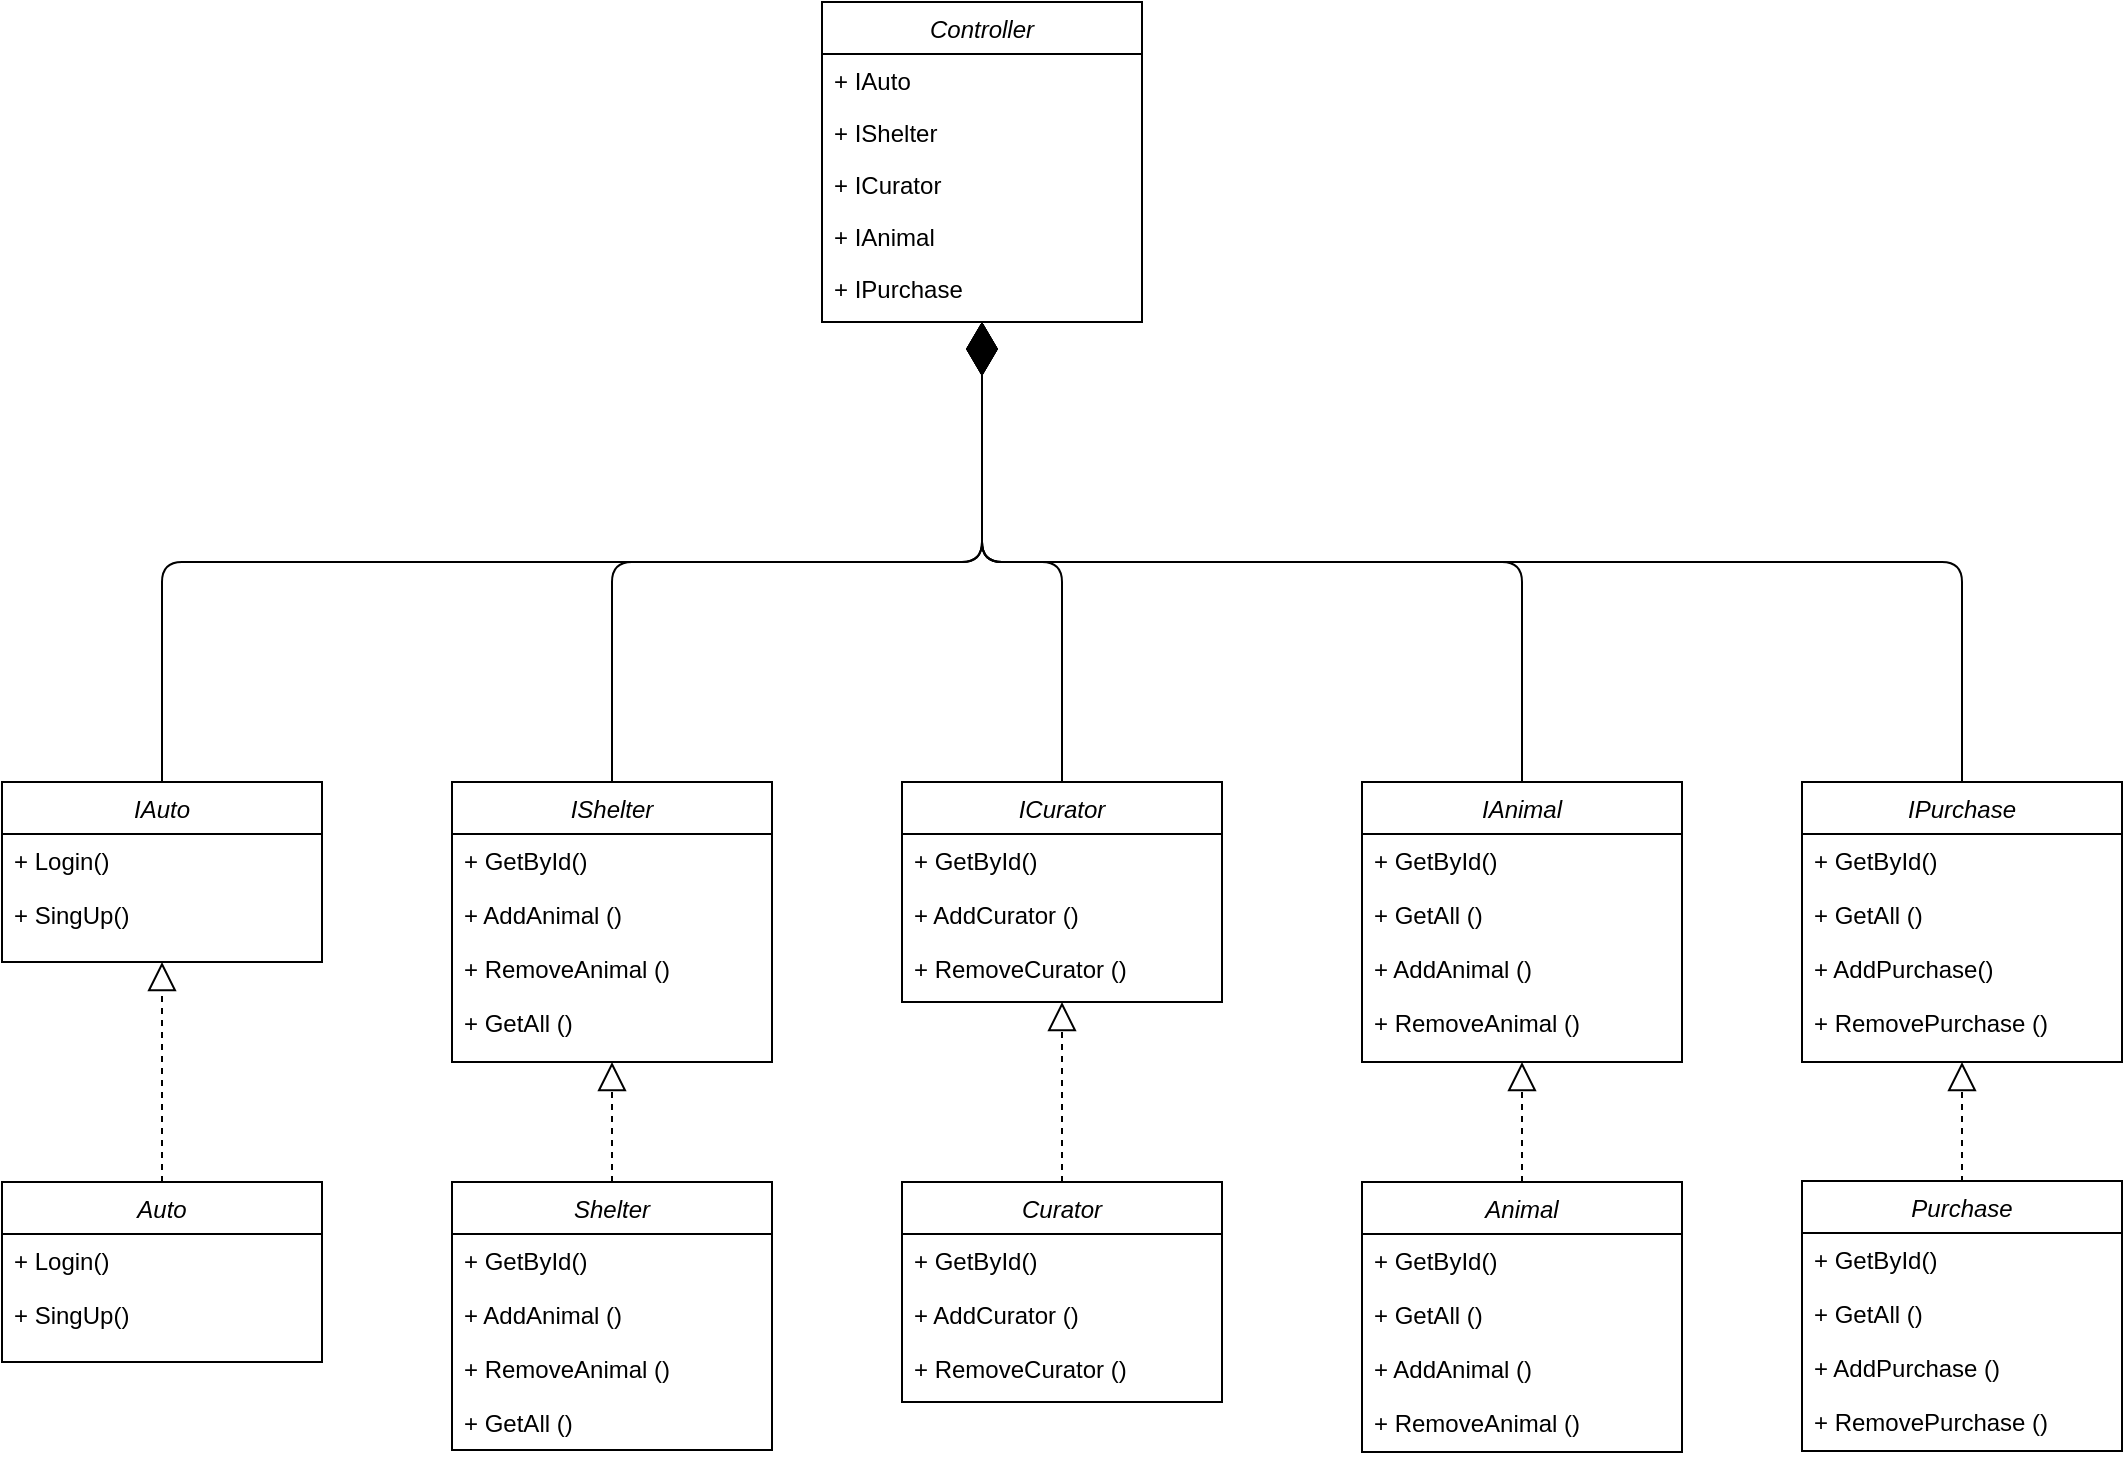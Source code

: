 <mxfile version="21.4.0" type="device">
  <diagram id="8ztOecQNgquD8MF6msak" name="Page-1">
    <mxGraphModel dx="1235" dy="674" grid="1" gridSize="10" guides="1" tooltips="1" connect="1" arrows="1" fold="1" page="1" pageScale="1" pageWidth="850" pageHeight="1100" math="0" shadow="0">
      <root>
        <mxCell id="0" />
        <mxCell id="1" parent="0" />
        <mxCell id="2" value="Controller" style="swimlane;fontStyle=2;align=center;verticalAlign=top;childLayout=stackLayout;horizontal=1;startSize=26;horizontalStack=0;resizeParent=1;resizeLast=0;collapsible=1;marginBottom=0;rounded=0;shadow=0;strokeWidth=1;" parent="1" vertex="1">
          <mxGeometry x="410" y="280" width="160" height="160" as="geometry">
            <mxRectangle x="220" y="120" width="160" height="26" as="alternateBounds" />
          </mxGeometry>
        </mxCell>
        <mxCell id="4" value="+ IAuto" style="text;align=left;verticalAlign=top;spacingLeft=4;spacingRight=4;overflow=hidden;rotatable=0;points=[[0,0.5],[1,0.5]];portConstraint=eastwest;rounded=0;shadow=0;html=0;" parent="2" vertex="1">
          <mxGeometry y="26" width="160" height="26" as="geometry" />
        </mxCell>
        <mxCell id="5" value="+ IShelter" style="text;align=left;verticalAlign=top;spacingLeft=4;spacingRight=4;overflow=hidden;rotatable=0;points=[[0,0.5],[1,0.5]];portConstraint=eastwest;rounded=0;shadow=0;html=0;" parent="2" vertex="1">
          <mxGeometry y="52" width="160" height="26" as="geometry" />
        </mxCell>
        <mxCell id="6" value="+ ICurator" style="text;align=left;verticalAlign=top;spacingLeft=4;spacingRight=4;overflow=hidden;rotatable=0;points=[[0,0.5],[1,0.5]];portConstraint=eastwest;rounded=0;shadow=0;html=0;" parent="2" vertex="1">
          <mxGeometry y="78" width="160" height="26" as="geometry" />
        </mxCell>
        <mxCell id="7" value="+ IAnimal" style="text;align=left;verticalAlign=top;spacingLeft=4;spacingRight=4;overflow=hidden;rotatable=0;points=[[0,0.5],[1,0.5]];portConstraint=eastwest;rounded=0;shadow=0;html=0;" parent="2" vertex="1">
          <mxGeometry y="104" width="160" height="26" as="geometry" />
        </mxCell>
        <mxCell id="W4vAiNo6CAo6J-bxIwZZ-68" value="+ IPurchase" style="text;align=left;verticalAlign=top;spacingLeft=4;spacingRight=4;overflow=hidden;rotatable=0;points=[[0,0.5],[1,0.5]];portConstraint=eastwest;rounded=0;shadow=0;html=0;" vertex="1" parent="2">
          <mxGeometry y="130" width="160" height="27" as="geometry" />
        </mxCell>
        <mxCell id="24" value="IAuto" style="swimlane;fontStyle=2;align=center;verticalAlign=top;childLayout=stackLayout;horizontal=1;startSize=26;horizontalStack=0;resizeParent=1;resizeLast=0;collapsible=1;marginBottom=0;rounded=0;shadow=0;strokeWidth=1;" parent="1" vertex="1">
          <mxGeometry y="670" width="160" height="90" as="geometry">
            <mxRectangle x="220" y="120" width="160" height="26" as="alternateBounds" />
          </mxGeometry>
        </mxCell>
        <mxCell id="25" value="+ Login()" style="text;align=left;verticalAlign=top;spacingLeft=4;spacingRight=4;overflow=hidden;rotatable=0;points=[[0,0.5],[1,0.5]];portConstraint=eastwest;rounded=0;shadow=0;html=0;" parent="24" vertex="1">
          <mxGeometry y="26" width="160" height="27" as="geometry" />
        </mxCell>
        <mxCell id="26" value="+ SingUp()" style="text;align=left;verticalAlign=top;spacingLeft=4;spacingRight=4;overflow=hidden;rotatable=0;points=[[0,0.5],[1,0.5]];portConstraint=eastwest;rounded=0;shadow=0;html=0;" parent="24" vertex="1">
          <mxGeometry y="53" width="160" height="27" as="geometry" />
        </mxCell>
        <mxCell id="27" value="Auto" style="swimlane;fontStyle=2;align=center;verticalAlign=top;childLayout=stackLayout;horizontal=1;startSize=26;horizontalStack=0;resizeParent=1;resizeLast=0;collapsible=1;marginBottom=0;rounded=0;shadow=0;strokeWidth=1;" parent="1" vertex="1">
          <mxGeometry y="870" width="160" height="90" as="geometry">
            <mxRectangle x="220" y="120" width="160" height="26" as="alternateBounds" />
          </mxGeometry>
        </mxCell>
        <mxCell id="28" value="+ Login()" style="text;align=left;verticalAlign=top;spacingLeft=4;spacingRight=4;overflow=hidden;rotatable=0;points=[[0,0.5],[1,0.5]];portConstraint=eastwest;rounded=0;shadow=0;html=0;" parent="27" vertex="1">
          <mxGeometry y="26" width="160" height="27" as="geometry" />
        </mxCell>
        <mxCell id="29" value="+ SingUp()" style="text;align=left;verticalAlign=top;spacingLeft=4;spacingRight=4;overflow=hidden;rotatable=0;points=[[0,0.5],[1,0.5]];portConstraint=eastwest;rounded=0;shadow=0;html=0;" parent="27" vertex="1">
          <mxGeometry y="53" width="160" height="27" as="geometry" />
        </mxCell>
        <mxCell id="30" value="" style="endArrow=block;dashed=1;endFill=0;endSize=12;html=1;entryX=0.5;entryY=1;entryDx=0;entryDy=0;exitX=0.5;exitY=0;exitDx=0;exitDy=0;" parent="1" source="27" target="24" edge="1">
          <mxGeometry width="160" relative="1" as="geometry">
            <mxPoint x="180" y="930" as="sourcePoint" />
            <mxPoint x="340" y="930" as="targetPoint" />
          </mxGeometry>
        </mxCell>
        <mxCell id="31" value="" style="endArrow=diamondThin;endFill=1;endSize=24;html=1;entryX=0.5;entryY=1;entryDx=0;entryDy=0;exitX=0.5;exitY=0;exitDx=0;exitDy=0;" parent="1" source="24" target="2" edge="1">
          <mxGeometry width="160" relative="1" as="geometry">
            <mxPoint x="320" y="680" as="sourcePoint" />
            <mxPoint x="740" y="280" as="targetPoint" />
            <Array as="points">
              <mxPoint x="80" y="560" />
              <mxPoint x="490" y="560" />
            </Array>
          </mxGeometry>
        </mxCell>
        <mxCell id="32" value="IShelter" style="swimlane;fontStyle=2;align=center;verticalAlign=top;childLayout=stackLayout;horizontal=1;startSize=26;horizontalStack=0;resizeParent=1;resizeLast=0;collapsible=1;marginBottom=0;rounded=0;shadow=0;strokeWidth=1;" parent="1" vertex="1">
          <mxGeometry x="225" y="670" width="160" height="140" as="geometry">
            <mxRectangle x="220" y="120" width="160" height="26" as="alternateBounds" />
          </mxGeometry>
        </mxCell>
        <mxCell id="33" value="+ GetById()" style="text;align=left;verticalAlign=top;spacingLeft=4;spacingRight=4;overflow=hidden;rotatable=0;points=[[0,0.5],[1,0.5]];portConstraint=eastwest;rounded=0;shadow=0;html=0;" parent="32" vertex="1">
          <mxGeometry y="26" width="160" height="27" as="geometry" />
        </mxCell>
        <mxCell id="35" value="+ AddAnimal ()" style="text;align=left;verticalAlign=top;spacingLeft=4;spacingRight=4;overflow=hidden;rotatable=0;points=[[0,0.5],[1,0.5]];portConstraint=eastwest;rounded=0;shadow=0;html=0;" parent="32" vertex="1">
          <mxGeometry y="53" width="160" height="27" as="geometry" />
        </mxCell>
        <mxCell id="36" value="+ RemoveAnimal ()" style="text;align=left;verticalAlign=top;spacingLeft=4;spacingRight=4;overflow=hidden;rotatable=0;points=[[0,0.5],[1,0.5]];portConstraint=eastwest;rounded=0;shadow=0;html=0;" parent="32" vertex="1">
          <mxGeometry y="80" width="160" height="27" as="geometry" />
        </mxCell>
        <mxCell id="W4vAiNo6CAo6J-bxIwZZ-66" value="+ GetAll ()" style="text;align=left;verticalAlign=top;spacingLeft=4;spacingRight=4;overflow=hidden;rotatable=0;points=[[0,0.5],[1,0.5]];portConstraint=eastwest;rounded=0;shadow=0;html=0;" vertex="1" parent="32">
          <mxGeometry y="107" width="160" height="27" as="geometry" />
        </mxCell>
        <mxCell id="37" value="Shelter" style="swimlane;fontStyle=2;align=center;verticalAlign=top;childLayout=stackLayout;horizontal=1;startSize=26;horizontalStack=0;resizeParent=1;resizeLast=0;collapsible=1;marginBottom=0;rounded=0;shadow=0;strokeWidth=1;" parent="1" vertex="1">
          <mxGeometry x="225" y="870" width="160" height="134" as="geometry">
            <mxRectangle x="220" y="120" width="160" height="26" as="alternateBounds" />
          </mxGeometry>
        </mxCell>
        <mxCell id="41" value="+ GetById()" style="text;align=left;verticalAlign=top;spacingLeft=4;spacingRight=4;overflow=hidden;rotatable=0;points=[[0,0.5],[1,0.5]];portConstraint=eastwest;rounded=0;shadow=0;html=0;" parent="37" vertex="1">
          <mxGeometry y="26" width="160" height="27" as="geometry" />
        </mxCell>
        <mxCell id="40" value="+ AddAnimal ()" style="text;align=left;verticalAlign=top;spacingLeft=4;spacingRight=4;overflow=hidden;rotatable=0;points=[[0,0.5],[1,0.5]];portConstraint=eastwest;rounded=0;shadow=0;html=0;" parent="37" vertex="1">
          <mxGeometry y="53" width="160" height="27" as="geometry" />
        </mxCell>
        <mxCell id="39" value="+ RemoveAnimal ()" style="text;align=left;verticalAlign=top;spacingLeft=4;spacingRight=4;overflow=hidden;rotatable=0;points=[[0,0.5],[1,0.5]];portConstraint=eastwest;rounded=0;shadow=0;html=0;" parent="37" vertex="1">
          <mxGeometry y="80" width="160" height="27" as="geometry" />
        </mxCell>
        <mxCell id="W4vAiNo6CAo6J-bxIwZZ-67" value="+ GetAll ()" style="text;align=left;verticalAlign=top;spacingLeft=4;spacingRight=4;overflow=hidden;rotatable=0;points=[[0,0.5],[1,0.5]];portConstraint=eastwest;rounded=0;shadow=0;html=0;" vertex="1" parent="37">
          <mxGeometry y="107" width="160" height="27" as="geometry" />
        </mxCell>
        <mxCell id="42" value="" style="endArrow=block;dashed=1;endFill=0;endSize=12;html=1;entryX=0.5;entryY=1;entryDx=0;entryDy=0;exitX=0.5;exitY=0;exitDx=0;exitDy=0;" parent="1" source="37" target="32" edge="1">
          <mxGeometry width="160" relative="1" as="geometry">
            <mxPoint x="405" y="930" as="sourcePoint" />
            <mxPoint x="565" y="930" as="targetPoint" />
          </mxGeometry>
        </mxCell>
        <mxCell id="43" value="" style="endArrow=diamondThin;endFill=1;endSize=24;html=1;exitX=0.5;exitY=0;exitDx=0;exitDy=0;entryX=0.5;entryY=1;entryDx=0;entryDy=0;" parent="1" source="32" edge="1" target="2">
          <mxGeometry width="160" relative="1" as="geometry">
            <mxPoint x="510" y="580" as="sourcePoint" />
            <mxPoint x="381" y="280" as="targetPoint" />
            <Array as="points">
              <mxPoint x="305" y="560" />
              <mxPoint x="490" y="560" />
            </Array>
          </mxGeometry>
        </mxCell>
        <mxCell id="44" value="ICurator" style="swimlane;fontStyle=2;align=center;verticalAlign=top;childLayout=stackLayout;horizontal=1;startSize=26;horizontalStack=0;resizeParent=1;resizeLast=0;collapsible=1;marginBottom=0;rounded=0;shadow=0;strokeWidth=1;" parent="1" vertex="1">
          <mxGeometry x="450" y="670" width="160" height="110" as="geometry">
            <mxRectangle x="220" y="120" width="160" height="26" as="alternateBounds" />
          </mxGeometry>
        </mxCell>
        <mxCell id="45" value="+ GetById()" style="text;align=left;verticalAlign=top;spacingLeft=4;spacingRight=4;overflow=hidden;rotatable=0;points=[[0,0.5],[1,0.5]];portConstraint=eastwest;rounded=0;shadow=0;html=0;" parent="44" vertex="1">
          <mxGeometry y="26" width="160" height="27" as="geometry" />
        </mxCell>
        <mxCell id="46" value="+ AddCurator ()" style="text;align=left;verticalAlign=top;spacingLeft=4;spacingRight=4;overflow=hidden;rotatable=0;points=[[0,0.5],[1,0.5]];portConstraint=eastwest;rounded=0;shadow=0;html=0;" parent="44" vertex="1">
          <mxGeometry y="53" width="160" height="27" as="geometry" />
        </mxCell>
        <mxCell id="47" value="+ RemoveCurator ()" style="text;align=left;verticalAlign=top;spacingLeft=4;spacingRight=4;overflow=hidden;rotatable=0;points=[[0,0.5],[1,0.5]];portConstraint=eastwest;rounded=0;shadow=0;html=0;" parent="44" vertex="1">
          <mxGeometry y="80" width="160" height="27" as="geometry" />
        </mxCell>
        <mxCell id="48" value="Curator" style="swimlane;fontStyle=2;align=center;verticalAlign=top;childLayout=stackLayout;horizontal=1;startSize=26;horizontalStack=0;resizeParent=1;resizeLast=0;collapsible=1;marginBottom=0;rounded=0;shadow=0;strokeWidth=1;" parent="1" vertex="1">
          <mxGeometry x="450" y="870" width="160" height="110" as="geometry">
            <mxRectangle x="220" y="120" width="160" height="26" as="alternateBounds" />
          </mxGeometry>
        </mxCell>
        <mxCell id="51" value="+ GetById()" style="text;align=left;verticalAlign=top;spacingLeft=4;spacingRight=4;overflow=hidden;rotatable=0;points=[[0,0.5],[1,0.5]];portConstraint=eastwest;rounded=0;shadow=0;html=0;" parent="48" vertex="1">
          <mxGeometry y="26" width="160" height="27" as="geometry" />
        </mxCell>
        <mxCell id="50" value="+ AddCurator ()" style="text;align=left;verticalAlign=top;spacingLeft=4;spacingRight=4;overflow=hidden;rotatable=0;points=[[0,0.5],[1,0.5]];portConstraint=eastwest;rounded=0;shadow=0;html=0;" parent="48" vertex="1">
          <mxGeometry y="53" width="160" height="27" as="geometry" />
        </mxCell>
        <mxCell id="49" value="+ RemoveCurator ()" style="text;align=left;verticalAlign=top;spacingLeft=4;spacingRight=4;overflow=hidden;rotatable=0;points=[[0,0.5],[1,0.5]];portConstraint=eastwest;rounded=0;shadow=0;html=0;" parent="48" vertex="1">
          <mxGeometry y="80" width="160" height="27" as="geometry" />
        </mxCell>
        <mxCell id="52" value="" style="endArrow=block;dashed=1;endFill=0;endSize=12;html=1;entryX=0.5;entryY=1;entryDx=0;entryDy=0;exitX=0.5;exitY=0;exitDx=0;exitDy=0;" parent="1" source="48" target="44" edge="1">
          <mxGeometry width="160" relative="1" as="geometry">
            <mxPoint x="630" y="930" as="sourcePoint" />
            <mxPoint x="790" y="930" as="targetPoint" />
          </mxGeometry>
        </mxCell>
        <mxCell id="53" value="" style="endArrow=diamondThin;endFill=1;endSize=24;html=1;entryX=0.5;entryY=1;entryDx=0;entryDy=0;exitX=0.5;exitY=0;exitDx=0;exitDy=0;" parent="1" source="44" target="2" edge="1">
          <mxGeometry width="160" relative="1" as="geometry">
            <mxPoint x="630" y="530" as="sourcePoint" />
            <mxPoint x="790" y="530" as="targetPoint" />
            <Array as="points">
              <mxPoint x="530" y="560" />
              <mxPoint x="490" y="560" />
            </Array>
          </mxGeometry>
        </mxCell>
        <mxCell id="54" value="IAnimal" style="swimlane;fontStyle=2;align=center;verticalAlign=top;childLayout=stackLayout;horizontal=1;startSize=26;horizontalStack=0;resizeParent=1;resizeLast=0;collapsible=1;marginBottom=0;rounded=0;shadow=0;strokeWidth=1;" parent="1" vertex="1">
          <mxGeometry x="680" y="670" width="160" height="140" as="geometry">
            <mxRectangle x="220" y="120" width="160" height="26" as="alternateBounds" />
          </mxGeometry>
        </mxCell>
        <mxCell id="55" value="+ GetById()" style="text;align=left;verticalAlign=top;spacingLeft=4;spacingRight=4;overflow=hidden;rotatable=0;points=[[0,0.5],[1,0.5]];portConstraint=eastwest;rounded=0;shadow=0;html=0;" parent="54" vertex="1">
          <mxGeometry y="26" width="160" height="27" as="geometry" />
        </mxCell>
        <mxCell id="56" value="+ GetAll ()" style="text;align=left;verticalAlign=top;spacingLeft=4;spacingRight=4;overflow=hidden;rotatable=0;points=[[0,0.5],[1,0.5]];portConstraint=eastwest;rounded=0;shadow=0;html=0;" parent="54" vertex="1">
          <mxGeometry y="53" width="160" height="27" as="geometry" />
        </mxCell>
        <mxCell id="57" value="+ AddAnimal ()" style="text;align=left;verticalAlign=top;spacingLeft=4;spacingRight=4;overflow=hidden;rotatable=0;points=[[0,0.5],[1,0.5]];portConstraint=eastwest;rounded=0;shadow=0;html=0;" parent="54" vertex="1">
          <mxGeometry y="80" width="160" height="27" as="geometry" />
        </mxCell>
        <mxCell id="58" value="+ RemoveAnimal ()" style="text;align=left;verticalAlign=top;spacingLeft=4;spacingRight=4;overflow=hidden;rotatable=0;points=[[0,0.5],[1,0.5]];portConstraint=eastwest;rounded=0;shadow=0;html=0;" parent="54" vertex="1">
          <mxGeometry y="107" width="160" height="27" as="geometry" />
        </mxCell>
        <mxCell id="59" value="Animal" style="swimlane;fontStyle=2;align=center;verticalAlign=top;childLayout=stackLayout;horizontal=1;startSize=26;horizontalStack=0;resizeParent=1;resizeLast=0;collapsible=1;marginBottom=0;rounded=0;shadow=0;strokeWidth=1;" parent="1" vertex="1">
          <mxGeometry x="680" y="870" width="160" height="135" as="geometry">
            <mxRectangle x="220" y="120" width="160" height="26" as="alternateBounds" />
          </mxGeometry>
        </mxCell>
        <mxCell id="60" value="+ GetById()" style="text;align=left;verticalAlign=top;spacingLeft=4;spacingRight=4;overflow=hidden;rotatable=0;points=[[0,0.5],[1,0.5]];portConstraint=eastwest;rounded=0;shadow=0;html=0;" parent="59" vertex="1">
          <mxGeometry y="26" width="160" height="27" as="geometry" />
        </mxCell>
        <mxCell id="63" value="+ GetAll ()" style="text;align=left;verticalAlign=top;spacingLeft=4;spacingRight=4;overflow=hidden;rotatable=0;points=[[0,0.5],[1,0.5]];portConstraint=eastwest;rounded=0;shadow=0;html=0;" parent="59" vertex="1">
          <mxGeometry y="53" width="160" height="27" as="geometry" />
        </mxCell>
        <mxCell id="62" value="+ AddAnimal ()" style="text;align=left;verticalAlign=top;spacingLeft=4;spacingRight=4;overflow=hidden;rotatable=0;points=[[0,0.5],[1,0.5]];portConstraint=eastwest;rounded=0;shadow=0;html=0;" parent="59" vertex="1">
          <mxGeometry y="80" width="160" height="27" as="geometry" />
        </mxCell>
        <mxCell id="61" value="+ RemoveAnimal ()" style="text;align=left;verticalAlign=top;spacingLeft=4;spacingRight=4;overflow=hidden;rotatable=0;points=[[0,0.5],[1,0.5]];portConstraint=eastwest;rounded=0;shadow=0;html=0;" parent="59" vertex="1">
          <mxGeometry y="107" width="160" height="27" as="geometry" />
        </mxCell>
        <mxCell id="64" value="" style="endArrow=block;dashed=1;endFill=0;endSize=12;html=1;entryX=0.5;entryY=1;entryDx=0;entryDy=0;exitX=0.5;exitY=0;exitDx=0;exitDy=0;" parent="1" source="59" target="54" edge="1">
          <mxGeometry width="160" relative="1" as="geometry">
            <mxPoint x="860" y="930" as="sourcePoint" />
            <mxPoint x="1020" y="930" as="targetPoint" />
          </mxGeometry>
        </mxCell>
        <mxCell id="65" value="" style="endArrow=diamondThin;endFill=1;endSize=24;html=1;exitX=0.5;exitY=0;exitDx=0;exitDy=0;entryX=0.5;entryY=1;entryDx=0;entryDy=0;" parent="1" source="54" target="2" edge="1">
          <mxGeometry width="160" relative="1" as="geometry">
            <mxPoint x="750" y="520" as="sourcePoint" />
            <mxPoint x="420" y="300" as="targetPoint" />
            <Array as="points">
              <mxPoint x="760" y="560" />
              <mxPoint x="490" y="560" />
            </Array>
          </mxGeometry>
        </mxCell>
        <mxCell id="W4vAiNo6CAo6J-bxIwZZ-69" value="IPurchase" style="swimlane;fontStyle=2;align=center;verticalAlign=top;childLayout=stackLayout;horizontal=1;startSize=26;horizontalStack=0;resizeParent=1;resizeLast=0;collapsible=1;marginBottom=0;rounded=0;shadow=0;strokeWidth=1;" vertex="1" parent="1">
          <mxGeometry x="900" y="670" width="160" height="140" as="geometry">
            <mxRectangle x="220" y="120" width="160" height="26" as="alternateBounds" />
          </mxGeometry>
        </mxCell>
        <mxCell id="W4vAiNo6CAo6J-bxIwZZ-70" value="+ GetById()" style="text;align=left;verticalAlign=top;spacingLeft=4;spacingRight=4;overflow=hidden;rotatable=0;points=[[0,0.5],[1,0.5]];portConstraint=eastwest;rounded=0;shadow=0;html=0;" vertex="1" parent="W4vAiNo6CAo6J-bxIwZZ-69">
          <mxGeometry y="26" width="160" height="27" as="geometry" />
        </mxCell>
        <mxCell id="W4vAiNo6CAo6J-bxIwZZ-71" value="+ GetAll ()" style="text;align=left;verticalAlign=top;spacingLeft=4;spacingRight=4;overflow=hidden;rotatable=0;points=[[0,0.5],[1,0.5]];portConstraint=eastwest;rounded=0;shadow=0;html=0;" vertex="1" parent="W4vAiNo6CAo6J-bxIwZZ-69">
          <mxGeometry y="53" width="160" height="27" as="geometry" />
        </mxCell>
        <mxCell id="W4vAiNo6CAo6J-bxIwZZ-72" value="+ AddPurchase()" style="text;align=left;verticalAlign=top;spacingLeft=4;spacingRight=4;overflow=hidden;rotatable=0;points=[[0,0.5],[1,0.5]];portConstraint=eastwest;rounded=0;shadow=0;html=0;" vertex="1" parent="W4vAiNo6CAo6J-bxIwZZ-69">
          <mxGeometry y="80" width="160" height="27" as="geometry" />
        </mxCell>
        <mxCell id="W4vAiNo6CAo6J-bxIwZZ-73" value="+ RemovePurchase ()" style="text;align=left;verticalAlign=top;spacingLeft=4;spacingRight=4;overflow=hidden;rotatable=0;points=[[0,0.5],[1,0.5]];portConstraint=eastwest;rounded=0;shadow=0;html=0;" vertex="1" parent="W4vAiNo6CAo6J-bxIwZZ-69">
          <mxGeometry y="107" width="160" height="27" as="geometry" />
        </mxCell>
        <mxCell id="W4vAiNo6CAo6J-bxIwZZ-75" value="" style="endArrow=block;dashed=1;endFill=0;endSize=12;html=1;entryX=0.5;entryY=1;entryDx=0;entryDy=0;exitX=0.5;exitY=0;exitDx=0;exitDy=0;" edge="1" parent="1" target="W4vAiNo6CAo6J-bxIwZZ-69">
          <mxGeometry width="160" relative="1" as="geometry">
            <mxPoint x="980" y="870" as="sourcePoint" />
            <mxPoint x="1240" y="930" as="targetPoint" />
          </mxGeometry>
        </mxCell>
        <mxCell id="W4vAiNo6CAo6J-bxIwZZ-76" value="" style="endArrow=diamondThin;endFill=1;endSize=24;html=1;exitX=0.5;exitY=0;exitDx=0;exitDy=0;entryX=0.5;entryY=1;entryDx=0;entryDy=0;" edge="1" parent="1" source="W4vAiNo6CAo6J-bxIwZZ-69" target="2">
          <mxGeometry width="160" relative="1" as="geometry">
            <mxPoint x="970" y="520" as="sourcePoint" />
            <mxPoint x="710" y="260" as="targetPoint" />
            <Array as="points">
              <mxPoint x="980" y="560" />
              <mxPoint x="490" y="560" />
            </Array>
          </mxGeometry>
        </mxCell>
        <mxCell id="W4vAiNo6CAo6J-bxIwZZ-77" value="Purchase" style="swimlane;fontStyle=2;align=center;verticalAlign=top;childLayout=stackLayout;horizontal=1;startSize=26;horizontalStack=0;resizeParent=1;resizeLast=0;collapsible=1;marginBottom=0;rounded=0;shadow=0;strokeWidth=1;" vertex="1" parent="1">
          <mxGeometry x="900" y="869.5" width="160" height="135" as="geometry">
            <mxRectangle x="220" y="120" width="160" height="26" as="alternateBounds" />
          </mxGeometry>
        </mxCell>
        <mxCell id="W4vAiNo6CAo6J-bxIwZZ-78" value="+ GetById()" style="text;align=left;verticalAlign=top;spacingLeft=4;spacingRight=4;overflow=hidden;rotatable=0;points=[[0,0.5],[1,0.5]];portConstraint=eastwest;rounded=0;shadow=0;html=0;" vertex="1" parent="W4vAiNo6CAo6J-bxIwZZ-77">
          <mxGeometry y="26" width="160" height="27" as="geometry" />
        </mxCell>
        <mxCell id="W4vAiNo6CAo6J-bxIwZZ-79" value="+ GetAll ()" style="text;align=left;verticalAlign=top;spacingLeft=4;spacingRight=4;overflow=hidden;rotatable=0;points=[[0,0.5],[1,0.5]];portConstraint=eastwest;rounded=0;shadow=0;html=0;" vertex="1" parent="W4vAiNo6CAo6J-bxIwZZ-77">
          <mxGeometry y="53" width="160" height="27" as="geometry" />
        </mxCell>
        <mxCell id="W4vAiNo6CAo6J-bxIwZZ-80" value="+ AddPurchase ()" style="text;align=left;verticalAlign=top;spacingLeft=4;spacingRight=4;overflow=hidden;rotatable=0;points=[[0,0.5],[1,0.5]];portConstraint=eastwest;rounded=0;shadow=0;html=0;" vertex="1" parent="W4vAiNo6CAo6J-bxIwZZ-77">
          <mxGeometry y="80" width="160" height="27" as="geometry" />
        </mxCell>
        <mxCell id="W4vAiNo6CAo6J-bxIwZZ-81" value="+ RemovePurchase ()" style="text;align=left;verticalAlign=top;spacingLeft=4;spacingRight=4;overflow=hidden;rotatable=0;points=[[0,0.5],[1,0.5]];portConstraint=eastwest;rounded=0;shadow=0;html=0;" vertex="1" parent="W4vAiNo6CAo6J-bxIwZZ-77">
          <mxGeometry y="107" width="160" height="27" as="geometry" />
        </mxCell>
      </root>
    </mxGraphModel>
  </diagram>
</mxfile>
